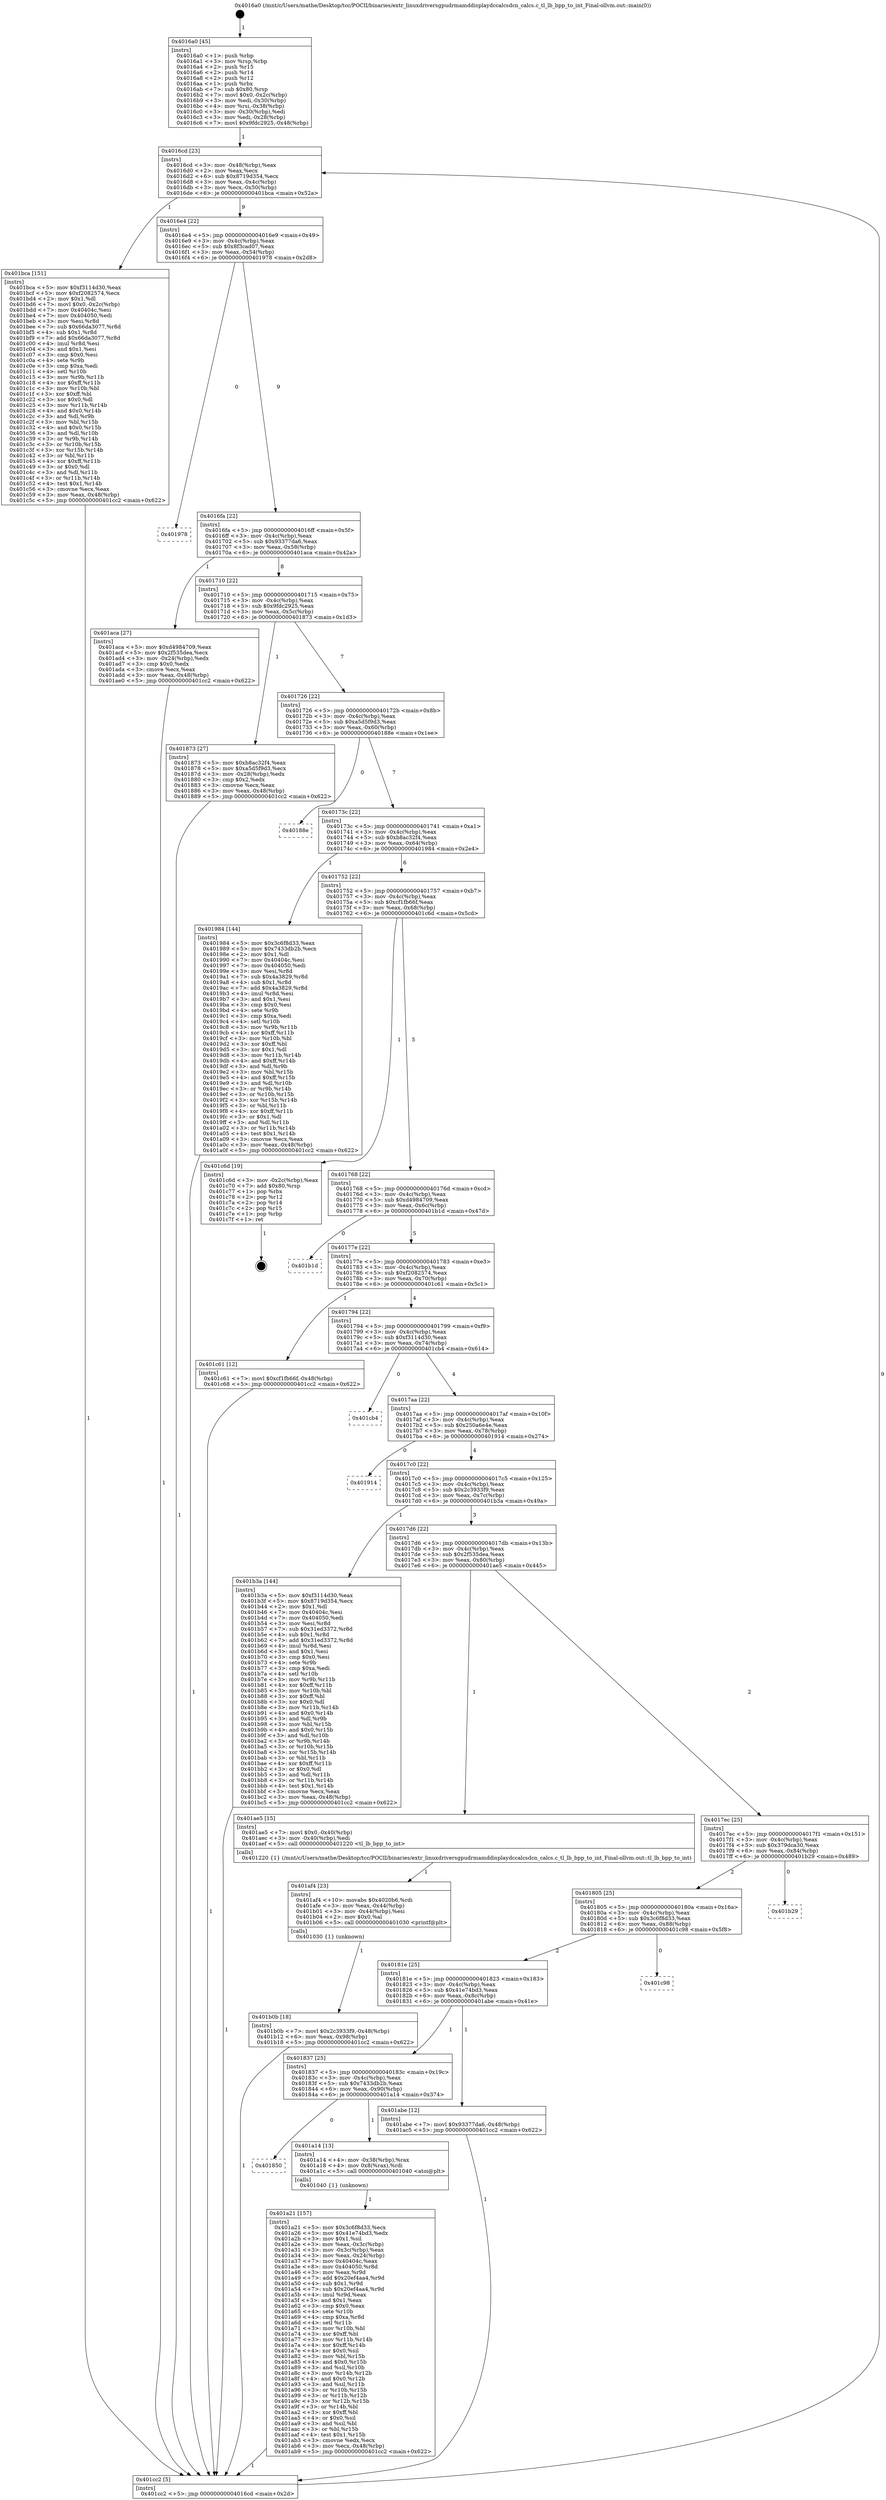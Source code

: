 digraph "0x4016a0" {
  label = "0x4016a0 (/mnt/c/Users/mathe/Desktop/tcc/POCII/binaries/extr_linuxdriversgpudrmamddisplaydccalcsdcn_calcs.c_tl_lb_bpp_to_int_Final-ollvm.out::main(0))"
  labelloc = "t"
  node[shape=record]

  Entry [label="",width=0.3,height=0.3,shape=circle,fillcolor=black,style=filled]
  "0x4016cd" [label="{
     0x4016cd [23]\l
     | [instrs]\l
     &nbsp;&nbsp;0x4016cd \<+3\>: mov -0x48(%rbp),%eax\l
     &nbsp;&nbsp;0x4016d0 \<+2\>: mov %eax,%ecx\l
     &nbsp;&nbsp;0x4016d2 \<+6\>: sub $0x8719d354,%ecx\l
     &nbsp;&nbsp;0x4016d8 \<+3\>: mov %eax,-0x4c(%rbp)\l
     &nbsp;&nbsp;0x4016db \<+3\>: mov %ecx,-0x50(%rbp)\l
     &nbsp;&nbsp;0x4016de \<+6\>: je 0000000000401bca \<main+0x52a\>\l
  }"]
  "0x401bca" [label="{
     0x401bca [151]\l
     | [instrs]\l
     &nbsp;&nbsp;0x401bca \<+5\>: mov $0xf3114d30,%eax\l
     &nbsp;&nbsp;0x401bcf \<+5\>: mov $0xf2082574,%ecx\l
     &nbsp;&nbsp;0x401bd4 \<+2\>: mov $0x1,%dl\l
     &nbsp;&nbsp;0x401bd6 \<+7\>: movl $0x0,-0x2c(%rbp)\l
     &nbsp;&nbsp;0x401bdd \<+7\>: mov 0x40404c,%esi\l
     &nbsp;&nbsp;0x401be4 \<+7\>: mov 0x404050,%edi\l
     &nbsp;&nbsp;0x401beb \<+3\>: mov %esi,%r8d\l
     &nbsp;&nbsp;0x401bee \<+7\>: sub $0x66da3077,%r8d\l
     &nbsp;&nbsp;0x401bf5 \<+4\>: sub $0x1,%r8d\l
     &nbsp;&nbsp;0x401bf9 \<+7\>: add $0x66da3077,%r8d\l
     &nbsp;&nbsp;0x401c00 \<+4\>: imul %r8d,%esi\l
     &nbsp;&nbsp;0x401c04 \<+3\>: and $0x1,%esi\l
     &nbsp;&nbsp;0x401c07 \<+3\>: cmp $0x0,%esi\l
     &nbsp;&nbsp;0x401c0a \<+4\>: sete %r9b\l
     &nbsp;&nbsp;0x401c0e \<+3\>: cmp $0xa,%edi\l
     &nbsp;&nbsp;0x401c11 \<+4\>: setl %r10b\l
     &nbsp;&nbsp;0x401c15 \<+3\>: mov %r9b,%r11b\l
     &nbsp;&nbsp;0x401c18 \<+4\>: xor $0xff,%r11b\l
     &nbsp;&nbsp;0x401c1c \<+3\>: mov %r10b,%bl\l
     &nbsp;&nbsp;0x401c1f \<+3\>: xor $0xff,%bl\l
     &nbsp;&nbsp;0x401c22 \<+3\>: xor $0x0,%dl\l
     &nbsp;&nbsp;0x401c25 \<+3\>: mov %r11b,%r14b\l
     &nbsp;&nbsp;0x401c28 \<+4\>: and $0x0,%r14b\l
     &nbsp;&nbsp;0x401c2c \<+3\>: and %dl,%r9b\l
     &nbsp;&nbsp;0x401c2f \<+3\>: mov %bl,%r15b\l
     &nbsp;&nbsp;0x401c32 \<+4\>: and $0x0,%r15b\l
     &nbsp;&nbsp;0x401c36 \<+3\>: and %dl,%r10b\l
     &nbsp;&nbsp;0x401c39 \<+3\>: or %r9b,%r14b\l
     &nbsp;&nbsp;0x401c3c \<+3\>: or %r10b,%r15b\l
     &nbsp;&nbsp;0x401c3f \<+3\>: xor %r15b,%r14b\l
     &nbsp;&nbsp;0x401c42 \<+3\>: or %bl,%r11b\l
     &nbsp;&nbsp;0x401c45 \<+4\>: xor $0xff,%r11b\l
     &nbsp;&nbsp;0x401c49 \<+3\>: or $0x0,%dl\l
     &nbsp;&nbsp;0x401c4c \<+3\>: and %dl,%r11b\l
     &nbsp;&nbsp;0x401c4f \<+3\>: or %r11b,%r14b\l
     &nbsp;&nbsp;0x401c52 \<+4\>: test $0x1,%r14b\l
     &nbsp;&nbsp;0x401c56 \<+3\>: cmovne %ecx,%eax\l
     &nbsp;&nbsp;0x401c59 \<+3\>: mov %eax,-0x48(%rbp)\l
     &nbsp;&nbsp;0x401c5c \<+5\>: jmp 0000000000401cc2 \<main+0x622\>\l
  }"]
  "0x4016e4" [label="{
     0x4016e4 [22]\l
     | [instrs]\l
     &nbsp;&nbsp;0x4016e4 \<+5\>: jmp 00000000004016e9 \<main+0x49\>\l
     &nbsp;&nbsp;0x4016e9 \<+3\>: mov -0x4c(%rbp),%eax\l
     &nbsp;&nbsp;0x4016ec \<+5\>: sub $0x8f3cad07,%eax\l
     &nbsp;&nbsp;0x4016f1 \<+3\>: mov %eax,-0x54(%rbp)\l
     &nbsp;&nbsp;0x4016f4 \<+6\>: je 0000000000401978 \<main+0x2d8\>\l
  }"]
  Exit [label="",width=0.3,height=0.3,shape=circle,fillcolor=black,style=filled,peripheries=2]
  "0x401978" [label="{
     0x401978\l
  }", style=dashed]
  "0x4016fa" [label="{
     0x4016fa [22]\l
     | [instrs]\l
     &nbsp;&nbsp;0x4016fa \<+5\>: jmp 00000000004016ff \<main+0x5f\>\l
     &nbsp;&nbsp;0x4016ff \<+3\>: mov -0x4c(%rbp),%eax\l
     &nbsp;&nbsp;0x401702 \<+5\>: sub $0x93377da6,%eax\l
     &nbsp;&nbsp;0x401707 \<+3\>: mov %eax,-0x58(%rbp)\l
     &nbsp;&nbsp;0x40170a \<+6\>: je 0000000000401aca \<main+0x42a\>\l
  }"]
  "0x401b0b" [label="{
     0x401b0b [18]\l
     | [instrs]\l
     &nbsp;&nbsp;0x401b0b \<+7\>: movl $0x2c3933f9,-0x48(%rbp)\l
     &nbsp;&nbsp;0x401b12 \<+6\>: mov %eax,-0x98(%rbp)\l
     &nbsp;&nbsp;0x401b18 \<+5\>: jmp 0000000000401cc2 \<main+0x622\>\l
  }"]
  "0x401aca" [label="{
     0x401aca [27]\l
     | [instrs]\l
     &nbsp;&nbsp;0x401aca \<+5\>: mov $0xd4984709,%eax\l
     &nbsp;&nbsp;0x401acf \<+5\>: mov $0x2f535dea,%ecx\l
     &nbsp;&nbsp;0x401ad4 \<+3\>: mov -0x24(%rbp),%edx\l
     &nbsp;&nbsp;0x401ad7 \<+3\>: cmp $0x0,%edx\l
     &nbsp;&nbsp;0x401ada \<+3\>: cmove %ecx,%eax\l
     &nbsp;&nbsp;0x401add \<+3\>: mov %eax,-0x48(%rbp)\l
     &nbsp;&nbsp;0x401ae0 \<+5\>: jmp 0000000000401cc2 \<main+0x622\>\l
  }"]
  "0x401710" [label="{
     0x401710 [22]\l
     | [instrs]\l
     &nbsp;&nbsp;0x401710 \<+5\>: jmp 0000000000401715 \<main+0x75\>\l
     &nbsp;&nbsp;0x401715 \<+3\>: mov -0x4c(%rbp),%eax\l
     &nbsp;&nbsp;0x401718 \<+5\>: sub $0x9fdc2925,%eax\l
     &nbsp;&nbsp;0x40171d \<+3\>: mov %eax,-0x5c(%rbp)\l
     &nbsp;&nbsp;0x401720 \<+6\>: je 0000000000401873 \<main+0x1d3\>\l
  }"]
  "0x401af4" [label="{
     0x401af4 [23]\l
     | [instrs]\l
     &nbsp;&nbsp;0x401af4 \<+10\>: movabs $0x4020b6,%rdi\l
     &nbsp;&nbsp;0x401afe \<+3\>: mov %eax,-0x44(%rbp)\l
     &nbsp;&nbsp;0x401b01 \<+3\>: mov -0x44(%rbp),%esi\l
     &nbsp;&nbsp;0x401b04 \<+2\>: mov $0x0,%al\l
     &nbsp;&nbsp;0x401b06 \<+5\>: call 0000000000401030 \<printf@plt\>\l
     | [calls]\l
     &nbsp;&nbsp;0x401030 \{1\} (unknown)\l
  }"]
  "0x401873" [label="{
     0x401873 [27]\l
     | [instrs]\l
     &nbsp;&nbsp;0x401873 \<+5\>: mov $0xb8ac32f4,%eax\l
     &nbsp;&nbsp;0x401878 \<+5\>: mov $0xa5d5f9d3,%ecx\l
     &nbsp;&nbsp;0x40187d \<+3\>: mov -0x28(%rbp),%edx\l
     &nbsp;&nbsp;0x401880 \<+3\>: cmp $0x2,%edx\l
     &nbsp;&nbsp;0x401883 \<+3\>: cmovne %ecx,%eax\l
     &nbsp;&nbsp;0x401886 \<+3\>: mov %eax,-0x48(%rbp)\l
     &nbsp;&nbsp;0x401889 \<+5\>: jmp 0000000000401cc2 \<main+0x622\>\l
  }"]
  "0x401726" [label="{
     0x401726 [22]\l
     | [instrs]\l
     &nbsp;&nbsp;0x401726 \<+5\>: jmp 000000000040172b \<main+0x8b\>\l
     &nbsp;&nbsp;0x40172b \<+3\>: mov -0x4c(%rbp),%eax\l
     &nbsp;&nbsp;0x40172e \<+5\>: sub $0xa5d5f9d3,%eax\l
     &nbsp;&nbsp;0x401733 \<+3\>: mov %eax,-0x60(%rbp)\l
     &nbsp;&nbsp;0x401736 \<+6\>: je 000000000040188e \<main+0x1ee\>\l
  }"]
  "0x401cc2" [label="{
     0x401cc2 [5]\l
     | [instrs]\l
     &nbsp;&nbsp;0x401cc2 \<+5\>: jmp 00000000004016cd \<main+0x2d\>\l
  }"]
  "0x4016a0" [label="{
     0x4016a0 [45]\l
     | [instrs]\l
     &nbsp;&nbsp;0x4016a0 \<+1\>: push %rbp\l
     &nbsp;&nbsp;0x4016a1 \<+3\>: mov %rsp,%rbp\l
     &nbsp;&nbsp;0x4016a4 \<+2\>: push %r15\l
     &nbsp;&nbsp;0x4016a6 \<+2\>: push %r14\l
     &nbsp;&nbsp;0x4016a8 \<+2\>: push %r12\l
     &nbsp;&nbsp;0x4016aa \<+1\>: push %rbx\l
     &nbsp;&nbsp;0x4016ab \<+7\>: sub $0x80,%rsp\l
     &nbsp;&nbsp;0x4016b2 \<+7\>: movl $0x0,-0x2c(%rbp)\l
     &nbsp;&nbsp;0x4016b9 \<+3\>: mov %edi,-0x30(%rbp)\l
     &nbsp;&nbsp;0x4016bc \<+4\>: mov %rsi,-0x38(%rbp)\l
     &nbsp;&nbsp;0x4016c0 \<+3\>: mov -0x30(%rbp),%edi\l
     &nbsp;&nbsp;0x4016c3 \<+3\>: mov %edi,-0x28(%rbp)\l
     &nbsp;&nbsp;0x4016c6 \<+7\>: movl $0x9fdc2925,-0x48(%rbp)\l
  }"]
  "0x401a21" [label="{
     0x401a21 [157]\l
     | [instrs]\l
     &nbsp;&nbsp;0x401a21 \<+5\>: mov $0x3c6f8d33,%ecx\l
     &nbsp;&nbsp;0x401a26 \<+5\>: mov $0x41e74bd3,%edx\l
     &nbsp;&nbsp;0x401a2b \<+3\>: mov $0x1,%sil\l
     &nbsp;&nbsp;0x401a2e \<+3\>: mov %eax,-0x3c(%rbp)\l
     &nbsp;&nbsp;0x401a31 \<+3\>: mov -0x3c(%rbp),%eax\l
     &nbsp;&nbsp;0x401a34 \<+3\>: mov %eax,-0x24(%rbp)\l
     &nbsp;&nbsp;0x401a37 \<+7\>: mov 0x40404c,%eax\l
     &nbsp;&nbsp;0x401a3e \<+8\>: mov 0x404050,%r8d\l
     &nbsp;&nbsp;0x401a46 \<+3\>: mov %eax,%r9d\l
     &nbsp;&nbsp;0x401a49 \<+7\>: add $0x20ef4aa4,%r9d\l
     &nbsp;&nbsp;0x401a50 \<+4\>: sub $0x1,%r9d\l
     &nbsp;&nbsp;0x401a54 \<+7\>: sub $0x20ef4aa4,%r9d\l
     &nbsp;&nbsp;0x401a5b \<+4\>: imul %r9d,%eax\l
     &nbsp;&nbsp;0x401a5f \<+3\>: and $0x1,%eax\l
     &nbsp;&nbsp;0x401a62 \<+3\>: cmp $0x0,%eax\l
     &nbsp;&nbsp;0x401a65 \<+4\>: sete %r10b\l
     &nbsp;&nbsp;0x401a69 \<+4\>: cmp $0xa,%r8d\l
     &nbsp;&nbsp;0x401a6d \<+4\>: setl %r11b\l
     &nbsp;&nbsp;0x401a71 \<+3\>: mov %r10b,%bl\l
     &nbsp;&nbsp;0x401a74 \<+3\>: xor $0xff,%bl\l
     &nbsp;&nbsp;0x401a77 \<+3\>: mov %r11b,%r14b\l
     &nbsp;&nbsp;0x401a7a \<+4\>: xor $0xff,%r14b\l
     &nbsp;&nbsp;0x401a7e \<+4\>: xor $0x0,%sil\l
     &nbsp;&nbsp;0x401a82 \<+3\>: mov %bl,%r15b\l
     &nbsp;&nbsp;0x401a85 \<+4\>: and $0x0,%r15b\l
     &nbsp;&nbsp;0x401a89 \<+3\>: and %sil,%r10b\l
     &nbsp;&nbsp;0x401a8c \<+3\>: mov %r14b,%r12b\l
     &nbsp;&nbsp;0x401a8f \<+4\>: and $0x0,%r12b\l
     &nbsp;&nbsp;0x401a93 \<+3\>: and %sil,%r11b\l
     &nbsp;&nbsp;0x401a96 \<+3\>: or %r10b,%r15b\l
     &nbsp;&nbsp;0x401a99 \<+3\>: or %r11b,%r12b\l
     &nbsp;&nbsp;0x401a9c \<+3\>: xor %r12b,%r15b\l
     &nbsp;&nbsp;0x401a9f \<+3\>: or %r14b,%bl\l
     &nbsp;&nbsp;0x401aa2 \<+3\>: xor $0xff,%bl\l
     &nbsp;&nbsp;0x401aa5 \<+4\>: or $0x0,%sil\l
     &nbsp;&nbsp;0x401aa9 \<+3\>: and %sil,%bl\l
     &nbsp;&nbsp;0x401aac \<+3\>: or %bl,%r15b\l
     &nbsp;&nbsp;0x401aaf \<+4\>: test $0x1,%r15b\l
     &nbsp;&nbsp;0x401ab3 \<+3\>: cmovne %edx,%ecx\l
     &nbsp;&nbsp;0x401ab6 \<+3\>: mov %ecx,-0x48(%rbp)\l
     &nbsp;&nbsp;0x401ab9 \<+5\>: jmp 0000000000401cc2 \<main+0x622\>\l
  }"]
  "0x40188e" [label="{
     0x40188e\l
  }", style=dashed]
  "0x40173c" [label="{
     0x40173c [22]\l
     | [instrs]\l
     &nbsp;&nbsp;0x40173c \<+5\>: jmp 0000000000401741 \<main+0xa1\>\l
     &nbsp;&nbsp;0x401741 \<+3\>: mov -0x4c(%rbp),%eax\l
     &nbsp;&nbsp;0x401744 \<+5\>: sub $0xb8ac32f4,%eax\l
     &nbsp;&nbsp;0x401749 \<+3\>: mov %eax,-0x64(%rbp)\l
     &nbsp;&nbsp;0x40174c \<+6\>: je 0000000000401984 \<main+0x2e4\>\l
  }"]
  "0x401850" [label="{
     0x401850\l
  }", style=dashed]
  "0x401984" [label="{
     0x401984 [144]\l
     | [instrs]\l
     &nbsp;&nbsp;0x401984 \<+5\>: mov $0x3c6f8d33,%eax\l
     &nbsp;&nbsp;0x401989 \<+5\>: mov $0x7433db2b,%ecx\l
     &nbsp;&nbsp;0x40198e \<+2\>: mov $0x1,%dl\l
     &nbsp;&nbsp;0x401990 \<+7\>: mov 0x40404c,%esi\l
     &nbsp;&nbsp;0x401997 \<+7\>: mov 0x404050,%edi\l
     &nbsp;&nbsp;0x40199e \<+3\>: mov %esi,%r8d\l
     &nbsp;&nbsp;0x4019a1 \<+7\>: sub $0x4a3829,%r8d\l
     &nbsp;&nbsp;0x4019a8 \<+4\>: sub $0x1,%r8d\l
     &nbsp;&nbsp;0x4019ac \<+7\>: add $0x4a3829,%r8d\l
     &nbsp;&nbsp;0x4019b3 \<+4\>: imul %r8d,%esi\l
     &nbsp;&nbsp;0x4019b7 \<+3\>: and $0x1,%esi\l
     &nbsp;&nbsp;0x4019ba \<+3\>: cmp $0x0,%esi\l
     &nbsp;&nbsp;0x4019bd \<+4\>: sete %r9b\l
     &nbsp;&nbsp;0x4019c1 \<+3\>: cmp $0xa,%edi\l
     &nbsp;&nbsp;0x4019c4 \<+4\>: setl %r10b\l
     &nbsp;&nbsp;0x4019c8 \<+3\>: mov %r9b,%r11b\l
     &nbsp;&nbsp;0x4019cb \<+4\>: xor $0xff,%r11b\l
     &nbsp;&nbsp;0x4019cf \<+3\>: mov %r10b,%bl\l
     &nbsp;&nbsp;0x4019d2 \<+3\>: xor $0xff,%bl\l
     &nbsp;&nbsp;0x4019d5 \<+3\>: xor $0x1,%dl\l
     &nbsp;&nbsp;0x4019d8 \<+3\>: mov %r11b,%r14b\l
     &nbsp;&nbsp;0x4019db \<+4\>: and $0xff,%r14b\l
     &nbsp;&nbsp;0x4019df \<+3\>: and %dl,%r9b\l
     &nbsp;&nbsp;0x4019e2 \<+3\>: mov %bl,%r15b\l
     &nbsp;&nbsp;0x4019e5 \<+4\>: and $0xff,%r15b\l
     &nbsp;&nbsp;0x4019e9 \<+3\>: and %dl,%r10b\l
     &nbsp;&nbsp;0x4019ec \<+3\>: or %r9b,%r14b\l
     &nbsp;&nbsp;0x4019ef \<+3\>: or %r10b,%r15b\l
     &nbsp;&nbsp;0x4019f2 \<+3\>: xor %r15b,%r14b\l
     &nbsp;&nbsp;0x4019f5 \<+3\>: or %bl,%r11b\l
     &nbsp;&nbsp;0x4019f8 \<+4\>: xor $0xff,%r11b\l
     &nbsp;&nbsp;0x4019fc \<+3\>: or $0x1,%dl\l
     &nbsp;&nbsp;0x4019ff \<+3\>: and %dl,%r11b\l
     &nbsp;&nbsp;0x401a02 \<+3\>: or %r11b,%r14b\l
     &nbsp;&nbsp;0x401a05 \<+4\>: test $0x1,%r14b\l
     &nbsp;&nbsp;0x401a09 \<+3\>: cmovne %ecx,%eax\l
     &nbsp;&nbsp;0x401a0c \<+3\>: mov %eax,-0x48(%rbp)\l
     &nbsp;&nbsp;0x401a0f \<+5\>: jmp 0000000000401cc2 \<main+0x622\>\l
  }"]
  "0x401752" [label="{
     0x401752 [22]\l
     | [instrs]\l
     &nbsp;&nbsp;0x401752 \<+5\>: jmp 0000000000401757 \<main+0xb7\>\l
     &nbsp;&nbsp;0x401757 \<+3\>: mov -0x4c(%rbp),%eax\l
     &nbsp;&nbsp;0x40175a \<+5\>: sub $0xcf1fb66f,%eax\l
     &nbsp;&nbsp;0x40175f \<+3\>: mov %eax,-0x68(%rbp)\l
     &nbsp;&nbsp;0x401762 \<+6\>: je 0000000000401c6d \<main+0x5cd\>\l
  }"]
  "0x401a14" [label="{
     0x401a14 [13]\l
     | [instrs]\l
     &nbsp;&nbsp;0x401a14 \<+4\>: mov -0x38(%rbp),%rax\l
     &nbsp;&nbsp;0x401a18 \<+4\>: mov 0x8(%rax),%rdi\l
     &nbsp;&nbsp;0x401a1c \<+5\>: call 0000000000401040 \<atoi@plt\>\l
     | [calls]\l
     &nbsp;&nbsp;0x401040 \{1\} (unknown)\l
  }"]
  "0x401c6d" [label="{
     0x401c6d [19]\l
     | [instrs]\l
     &nbsp;&nbsp;0x401c6d \<+3\>: mov -0x2c(%rbp),%eax\l
     &nbsp;&nbsp;0x401c70 \<+7\>: add $0x80,%rsp\l
     &nbsp;&nbsp;0x401c77 \<+1\>: pop %rbx\l
     &nbsp;&nbsp;0x401c78 \<+2\>: pop %r12\l
     &nbsp;&nbsp;0x401c7a \<+2\>: pop %r14\l
     &nbsp;&nbsp;0x401c7c \<+2\>: pop %r15\l
     &nbsp;&nbsp;0x401c7e \<+1\>: pop %rbp\l
     &nbsp;&nbsp;0x401c7f \<+1\>: ret\l
  }"]
  "0x401768" [label="{
     0x401768 [22]\l
     | [instrs]\l
     &nbsp;&nbsp;0x401768 \<+5\>: jmp 000000000040176d \<main+0xcd\>\l
     &nbsp;&nbsp;0x40176d \<+3\>: mov -0x4c(%rbp),%eax\l
     &nbsp;&nbsp;0x401770 \<+5\>: sub $0xd4984709,%eax\l
     &nbsp;&nbsp;0x401775 \<+3\>: mov %eax,-0x6c(%rbp)\l
     &nbsp;&nbsp;0x401778 \<+6\>: je 0000000000401b1d \<main+0x47d\>\l
  }"]
  "0x401837" [label="{
     0x401837 [25]\l
     | [instrs]\l
     &nbsp;&nbsp;0x401837 \<+5\>: jmp 000000000040183c \<main+0x19c\>\l
     &nbsp;&nbsp;0x40183c \<+3\>: mov -0x4c(%rbp),%eax\l
     &nbsp;&nbsp;0x40183f \<+5\>: sub $0x7433db2b,%eax\l
     &nbsp;&nbsp;0x401844 \<+6\>: mov %eax,-0x90(%rbp)\l
     &nbsp;&nbsp;0x40184a \<+6\>: je 0000000000401a14 \<main+0x374\>\l
  }"]
  "0x401b1d" [label="{
     0x401b1d\l
  }", style=dashed]
  "0x40177e" [label="{
     0x40177e [22]\l
     | [instrs]\l
     &nbsp;&nbsp;0x40177e \<+5\>: jmp 0000000000401783 \<main+0xe3\>\l
     &nbsp;&nbsp;0x401783 \<+3\>: mov -0x4c(%rbp),%eax\l
     &nbsp;&nbsp;0x401786 \<+5\>: sub $0xf2082574,%eax\l
     &nbsp;&nbsp;0x40178b \<+3\>: mov %eax,-0x70(%rbp)\l
     &nbsp;&nbsp;0x40178e \<+6\>: je 0000000000401c61 \<main+0x5c1\>\l
  }"]
  "0x401abe" [label="{
     0x401abe [12]\l
     | [instrs]\l
     &nbsp;&nbsp;0x401abe \<+7\>: movl $0x93377da6,-0x48(%rbp)\l
     &nbsp;&nbsp;0x401ac5 \<+5\>: jmp 0000000000401cc2 \<main+0x622\>\l
  }"]
  "0x401c61" [label="{
     0x401c61 [12]\l
     | [instrs]\l
     &nbsp;&nbsp;0x401c61 \<+7\>: movl $0xcf1fb66f,-0x48(%rbp)\l
     &nbsp;&nbsp;0x401c68 \<+5\>: jmp 0000000000401cc2 \<main+0x622\>\l
  }"]
  "0x401794" [label="{
     0x401794 [22]\l
     | [instrs]\l
     &nbsp;&nbsp;0x401794 \<+5\>: jmp 0000000000401799 \<main+0xf9\>\l
     &nbsp;&nbsp;0x401799 \<+3\>: mov -0x4c(%rbp),%eax\l
     &nbsp;&nbsp;0x40179c \<+5\>: sub $0xf3114d30,%eax\l
     &nbsp;&nbsp;0x4017a1 \<+3\>: mov %eax,-0x74(%rbp)\l
     &nbsp;&nbsp;0x4017a4 \<+6\>: je 0000000000401cb4 \<main+0x614\>\l
  }"]
  "0x40181e" [label="{
     0x40181e [25]\l
     | [instrs]\l
     &nbsp;&nbsp;0x40181e \<+5\>: jmp 0000000000401823 \<main+0x183\>\l
     &nbsp;&nbsp;0x401823 \<+3\>: mov -0x4c(%rbp),%eax\l
     &nbsp;&nbsp;0x401826 \<+5\>: sub $0x41e74bd3,%eax\l
     &nbsp;&nbsp;0x40182b \<+6\>: mov %eax,-0x8c(%rbp)\l
     &nbsp;&nbsp;0x401831 \<+6\>: je 0000000000401abe \<main+0x41e\>\l
  }"]
  "0x401cb4" [label="{
     0x401cb4\l
  }", style=dashed]
  "0x4017aa" [label="{
     0x4017aa [22]\l
     | [instrs]\l
     &nbsp;&nbsp;0x4017aa \<+5\>: jmp 00000000004017af \<main+0x10f\>\l
     &nbsp;&nbsp;0x4017af \<+3\>: mov -0x4c(%rbp),%eax\l
     &nbsp;&nbsp;0x4017b2 \<+5\>: sub $0x250a6e4e,%eax\l
     &nbsp;&nbsp;0x4017b7 \<+3\>: mov %eax,-0x78(%rbp)\l
     &nbsp;&nbsp;0x4017ba \<+6\>: je 0000000000401914 \<main+0x274\>\l
  }"]
  "0x401c98" [label="{
     0x401c98\l
  }", style=dashed]
  "0x401914" [label="{
     0x401914\l
  }", style=dashed]
  "0x4017c0" [label="{
     0x4017c0 [22]\l
     | [instrs]\l
     &nbsp;&nbsp;0x4017c0 \<+5\>: jmp 00000000004017c5 \<main+0x125\>\l
     &nbsp;&nbsp;0x4017c5 \<+3\>: mov -0x4c(%rbp),%eax\l
     &nbsp;&nbsp;0x4017c8 \<+5\>: sub $0x2c3933f9,%eax\l
     &nbsp;&nbsp;0x4017cd \<+3\>: mov %eax,-0x7c(%rbp)\l
     &nbsp;&nbsp;0x4017d0 \<+6\>: je 0000000000401b3a \<main+0x49a\>\l
  }"]
  "0x401805" [label="{
     0x401805 [25]\l
     | [instrs]\l
     &nbsp;&nbsp;0x401805 \<+5\>: jmp 000000000040180a \<main+0x16a\>\l
     &nbsp;&nbsp;0x40180a \<+3\>: mov -0x4c(%rbp),%eax\l
     &nbsp;&nbsp;0x40180d \<+5\>: sub $0x3c6f8d33,%eax\l
     &nbsp;&nbsp;0x401812 \<+6\>: mov %eax,-0x88(%rbp)\l
     &nbsp;&nbsp;0x401818 \<+6\>: je 0000000000401c98 \<main+0x5f8\>\l
  }"]
  "0x401b3a" [label="{
     0x401b3a [144]\l
     | [instrs]\l
     &nbsp;&nbsp;0x401b3a \<+5\>: mov $0xf3114d30,%eax\l
     &nbsp;&nbsp;0x401b3f \<+5\>: mov $0x8719d354,%ecx\l
     &nbsp;&nbsp;0x401b44 \<+2\>: mov $0x1,%dl\l
     &nbsp;&nbsp;0x401b46 \<+7\>: mov 0x40404c,%esi\l
     &nbsp;&nbsp;0x401b4d \<+7\>: mov 0x404050,%edi\l
     &nbsp;&nbsp;0x401b54 \<+3\>: mov %esi,%r8d\l
     &nbsp;&nbsp;0x401b57 \<+7\>: sub $0x31ed3372,%r8d\l
     &nbsp;&nbsp;0x401b5e \<+4\>: sub $0x1,%r8d\l
     &nbsp;&nbsp;0x401b62 \<+7\>: add $0x31ed3372,%r8d\l
     &nbsp;&nbsp;0x401b69 \<+4\>: imul %r8d,%esi\l
     &nbsp;&nbsp;0x401b6d \<+3\>: and $0x1,%esi\l
     &nbsp;&nbsp;0x401b70 \<+3\>: cmp $0x0,%esi\l
     &nbsp;&nbsp;0x401b73 \<+4\>: sete %r9b\l
     &nbsp;&nbsp;0x401b77 \<+3\>: cmp $0xa,%edi\l
     &nbsp;&nbsp;0x401b7a \<+4\>: setl %r10b\l
     &nbsp;&nbsp;0x401b7e \<+3\>: mov %r9b,%r11b\l
     &nbsp;&nbsp;0x401b81 \<+4\>: xor $0xff,%r11b\l
     &nbsp;&nbsp;0x401b85 \<+3\>: mov %r10b,%bl\l
     &nbsp;&nbsp;0x401b88 \<+3\>: xor $0xff,%bl\l
     &nbsp;&nbsp;0x401b8b \<+3\>: xor $0x0,%dl\l
     &nbsp;&nbsp;0x401b8e \<+3\>: mov %r11b,%r14b\l
     &nbsp;&nbsp;0x401b91 \<+4\>: and $0x0,%r14b\l
     &nbsp;&nbsp;0x401b95 \<+3\>: and %dl,%r9b\l
     &nbsp;&nbsp;0x401b98 \<+3\>: mov %bl,%r15b\l
     &nbsp;&nbsp;0x401b9b \<+4\>: and $0x0,%r15b\l
     &nbsp;&nbsp;0x401b9f \<+3\>: and %dl,%r10b\l
     &nbsp;&nbsp;0x401ba2 \<+3\>: or %r9b,%r14b\l
     &nbsp;&nbsp;0x401ba5 \<+3\>: or %r10b,%r15b\l
     &nbsp;&nbsp;0x401ba8 \<+3\>: xor %r15b,%r14b\l
     &nbsp;&nbsp;0x401bab \<+3\>: or %bl,%r11b\l
     &nbsp;&nbsp;0x401bae \<+4\>: xor $0xff,%r11b\l
     &nbsp;&nbsp;0x401bb2 \<+3\>: or $0x0,%dl\l
     &nbsp;&nbsp;0x401bb5 \<+3\>: and %dl,%r11b\l
     &nbsp;&nbsp;0x401bb8 \<+3\>: or %r11b,%r14b\l
     &nbsp;&nbsp;0x401bbb \<+4\>: test $0x1,%r14b\l
     &nbsp;&nbsp;0x401bbf \<+3\>: cmovne %ecx,%eax\l
     &nbsp;&nbsp;0x401bc2 \<+3\>: mov %eax,-0x48(%rbp)\l
     &nbsp;&nbsp;0x401bc5 \<+5\>: jmp 0000000000401cc2 \<main+0x622\>\l
  }"]
  "0x4017d6" [label="{
     0x4017d6 [22]\l
     | [instrs]\l
     &nbsp;&nbsp;0x4017d6 \<+5\>: jmp 00000000004017db \<main+0x13b\>\l
     &nbsp;&nbsp;0x4017db \<+3\>: mov -0x4c(%rbp),%eax\l
     &nbsp;&nbsp;0x4017de \<+5\>: sub $0x2f535dea,%eax\l
     &nbsp;&nbsp;0x4017e3 \<+3\>: mov %eax,-0x80(%rbp)\l
     &nbsp;&nbsp;0x4017e6 \<+6\>: je 0000000000401ae5 \<main+0x445\>\l
  }"]
  "0x401b29" [label="{
     0x401b29\l
  }", style=dashed]
  "0x401ae5" [label="{
     0x401ae5 [15]\l
     | [instrs]\l
     &nbsp;&nbsp;0x401ae5 \<+7\>: movl $0x0,-0x40(%rbp)\l
     &nbsp;&nbsp;0x401aec \<+3\>: mov -0x40(%rbp),%edi\l
     &nbsp;&nbsp;0x401aef \<+5\>: call 0000000000401220 \<tl_lb_bpp_to_int\>\l
     | [calls]\l
     &nbsp;&nbsp;0x401220 \{1\} (/mnt/c/Users/mathe/Desktop/tcc/POCII/binaries/extr_linuxdriversgpudrmamddisplaydccalcsdcn_calcs.c_tl_lb_bpp_to_int_Final-ollvm.out::tl_lb_bpp_to_int)\l
  }"]
  "0x4017ec" [label="{
     0x4017ec [25]\l
     | [instrs]\l
     &nbsp;&nbsp;0x4017ec \<+5\>: jmp 00000000004017f1 \<main+0x151\>\l
     &nbsp;&nbsp;0x4017f1 \<+3\>: mov -0x4c(%rbp),%eax\l
     &nbsp;&nbsp;0x4017f4 \<+5\>: sub $0x379dca30,%eax\l
     &nbsp;&nbsp;0x4017f9 \<+6\>: mov %eax,-0x84(%rbp)\l
     &nbsp;&nbsp;0x4017ff \<+6\>: je 0000000000401b29 \<main+0x489\>\l
  }"]
  Entry -> "0x4016a0" [label=" 1"]
  "0x4016cd" -> "0x401bca" [label=" 1"]
  "0x4016cd" -> "0x4016e4" [label=" 9"]
  "0x401c6d" -> Exit [label=" 1"]
  "0x4016e4" -> "0x401978" [label=" 0"]
  "0x4016e4" -> "0x4016fa" [label=" 9"]
  "0x401c61" -> "0x401cc2" [label=" 1"]
  "0x4016fa" -> "0x401aca" [label=" 1"]
  "0x4016fa" -> "0x401710" [label=" 8"]
  "0x401bca" -> "0x401cc2" [label=" 1"]
  "0x401710" -> "0x401873" [label=" 1"]
  "0x401710" -> "0x401726" [label=" 7"]
  "0x401873" -> "0x401cc2" [label=" 1"]
  "0x4016a0" -> "0x4016cd" [label=" 1"]
  "0x401cc2" -> "0x4016cd" [label=" 9"]
  "0x401b3a" -> "0x401cc2" [label=" 1"]
  "0x401726" -> "0x40188e" [label=" 0"]
  "0x401726" -> "0x40173c" [label=" 7"]
  "0x401b0b" -> "0x401cc2" [label=" 1"]
  "0x40173c" -> "0x401984" [label=" 1"]
  "0x40173c" -> "0x401752" [label=" 6"]
  "0x401984" -> "0x401cc2" [label=" 1"]
  "0x401af4" -> "0x401b0b" [label=" 1"]
  "0x401752" -> "0x401c6d" [label=" 1"]
  "0x401752" -> "0x401768" [label=" 5"]
  "0x401ae5" -> "0x401af4" [label=" 1"]
  "0x401768" -> "0x401b1d" [label=" 0"]
  "0x401768" -> "0x40177e" [label=" 5"]
  "0x401abe" -> "0x401cc2" [label=" 1"]
  "0x40177e" -> "0x401c61" [label=" 1"]
  "0x40177e" -> "0x401794" [label=" 4"]
  "0x401a21" -> "0x401cc2" [label=" 1"]
  "0x401794" -> "0x401cb4" [label=" 0"]
  "0x401794" -> "0x4017aa" [label=" 4"]
  "0x401837" -> "0x401850" [label=" 0"]
  "0x4017aa" -> "0x401914" [label=" 0"]
  "0x4017aa" -> "0x4017c0" [label=" 4"]
  "0x401837" -> "0x401a14" [label=" 1"]
  "0x4017c0" -> "0x401b3a" [label=" 1"]
  "0x4017c0" -> "0x4017d6" [label=" 3"]
  "0x40181e" -> "0x401837" [label=" 1"]
  "0x4017d6" -> "0x401ae5" [label=" 1"]
  "0x4017d6" -> "0x4017ec" [label=" 2"]
  "0x40181e" -> "0x401abe" [label=" 1"]
  "0x4017ec" -> "0x401b29" [label=" 0"]
  "0x4017ec" -> "0x401805" [label=" 2"]
  "0x401aca" -> "0x401cc2" [label=" 1"]
  "0x401805" -> "0x401c98" [label=" 0"]
  "0x401805" -> "0x40181e" [label=" 2"]
  "0x401a14" -> "0x401a21" [label=" 1"]
}
